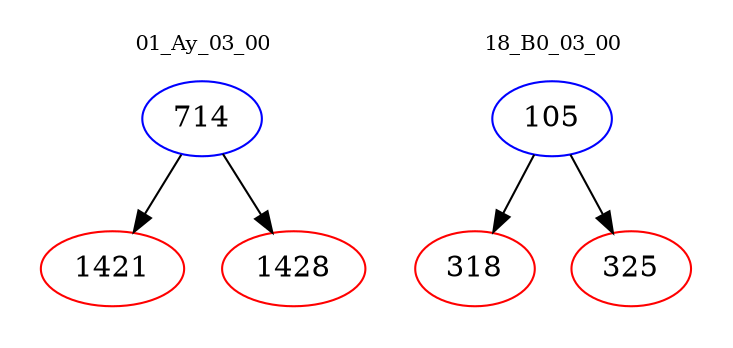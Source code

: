 digraph{
subgraph cluster_0 {
color = white
label = "01_Ay_03_00";
fontsize=10;
T0_714 [label="714", color="blue"]
T0_714 -> T0_1421 [color="black"]
T0_1421 [label="1421", color="red"]
T0_714 -> T0_1428 [color="black"]
T0_1428 [label="1428", color="red"]
}
subgraph cluster_1 {
color = white
label = "18_B0_03_00";
fontsize=10;
T1_105 [label="105", color="blue"]
T1_105 -> T1_318 [color="black"]
T1_318 [label="318", color="red"]
T1_105 -> T1_325 [color="black"]
T1_325 [label="325", color="red"]
}
}
